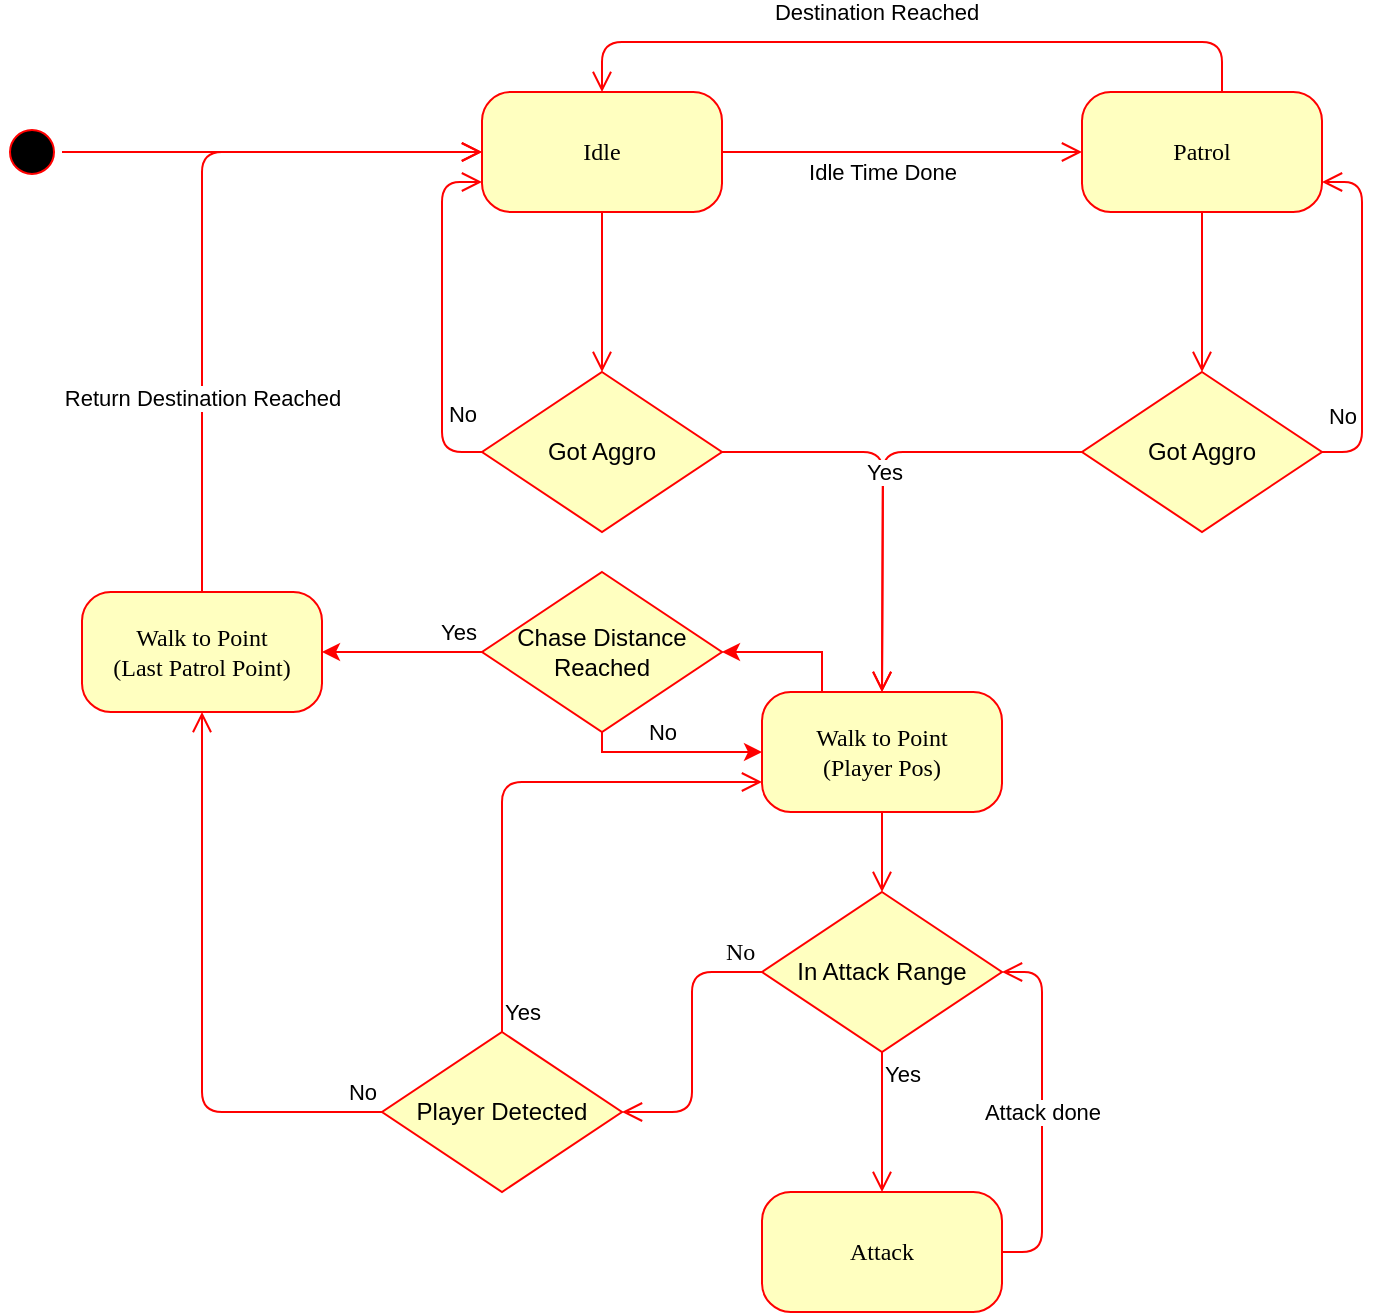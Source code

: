 <mxfile version="24.2.2" type="github">
  <diagram name="Page-1" id="58cdce13-f638-feb5-8d6f-7d28b1aa9fa0">
    <mxGraphModel dx="1633" dy="789" grid="1" gridSize="10" guides="1" tooltips="1" connect="1" arrows="1" fold="1" page="1" pageScale="1" pageWidth="1200" pageHeight="1400" background="none" math="0" shadow="0">
      <root>
        <mxCell id="0" />
        <mxCell id="1" parent="0" />
        <mxCell id="382b91b5511bd0f7-1" value="" style="ellipse;html=1;shape=startState;fillColor=#000000;strokeColor=#ff0000;rounded=1;shadow=0;comic=0;labelBackgroundColor=none;fontFamily=Verdana;fontSize=12;fontColor=#000000;align=center;direction=south;" parent="1" vertex="1">
          <mxGeometry y="135" width="30" height="30" as="geometry" />
        </mxCell>
        <mxCell id="JUWiWhIVb3IbLbOKeKsi-12" style="edgeStyle=orthogonalEdgeStyle;rounded=1;orthogonalLoop=1;jettySize=auto;html=1;exitX=1;exitY=0.5;exitDx=0;exitDy=0;entryX=0;entryY=0.5;entryDx=0;entryDy=0;strokeColor=#ff0000;align=left;verticalAlign=middle;fontFamily=Verdana;fontSize=12;fontColor=default;labelBackgroundColor=none;endArrow=open;endSize=8;" parent="1" source="382b91b5511bd0f7-6" target="JUWiWhIVb3IbLbOKeKsi-3" edge="1">
          <mxGeometry relative="1" as="geometry" />
        </mxCell>
        <mxCell id="JUWiWhIVb3IbLbOKeKsi-14" value="Idle Time Done" style="edgeLabel;html=1;align=center;verticalAlign=middle;resizable=0;points=[];" parent="JUWiWhIVb3IbLbOKeKsi-12" vertex="1" connectable="0">
          <mxGeometry x="-0.068" y="2" relative="1" as="geometry">
            <mxPoint x="-4" y="12" as="offset" />
          </mxGeometry>
        </mxCell>
        <mxCell id="JUWiWhIVb3IbLbOKeKsi-49" style="edgeStyle=orthogonalEdgeStyle;rounded=1;orthogonalLoop=1;jettySize=auto;html=1;exitX=0.5;exitY=1;exitDx=0;exitDy=0;entryX=0.5;entryY=0;entryDx=0;entryDy=0;strokeColor=#ff0000;align=left;verticalAlign=middle;fontFamily=Verdana;fontSize=12;fontColor=default;labelBackgroundColor=none;endArrow=open;endSize=8;" parent="1" source="382b91b5511bd0f7-6" target="JUWiWhIVb3IbLbOKeKsi-15" edge="1">
          <mxGeometry relative="1" as="geometry" />
        </mxCell>
        <mxCell id="382b91b5511bd0f7-6" value="Idle" style="rounded=1;whiteSpace=wrap;html=1;arcSize=24;fillColor=#ffffc0;strokeColor=#ff0000;shadow=0;comic=0;labelBackgroundColor=none;fontFamily=Verdana;fontSize=12;fontColor=#000000;align=center;" parent="1" vertex="1">
          <mxGeometry x="240" y="120" width="120" height="60" as="geometry" />
        </mxCell>
        <mxCell id="2a3bc250acf0617d-9" style="edgeStyle=orthogonalEdgeStyle;html=1;labelBackgroundColor=none;endArrow=open;endSize=8;strokeColor=#ff0000;fontFamily=Verdana;fontSize=12;align=left;" parent="1" source="382b91b5511bd0f7-1" target="382b91b5511bd0f7-6" edge="1">
          <mxGeometry relative="1" as="geometry">
            <Array as="points">
              <mxPoint x="140" y="150" />
              <mxPoint x="140" y="150" />
            </Array>
          </mxGeometry>
        </mxCell>
        <mxCell id="JUWiWhIVb3IbLbOKeKsi-28" style="edgeStyle=orthogonalEdgeStyle;rounded=1;orthogonalLoop=1;jettySize=auto;html=1;exitX=0.5;exitY=1;exitDx=0;exitDy=0;entryX=0.5;entryY=0;entryDx=0;entryDy=0;strokeColor=#ff0000;align=left;verticalAlign=middle;fontFamily=Verdana;fontSize=12;fontColor=default;labelBackgroundColor=none;endArrow=open;endSize=8;" parent="1" source="JUWiWhIVb3IbLbOKeKsi-1" target="JUWiWhIVb3IbLbOKeKsi-24" edge="1">
          <mxGeometry relative="1" as="geometry" />
        </mxCell>
        <mxCell id="JUWiWhIVb3IbLbOKeKsi-59" style="edgeStyle=orthogonalEdgeStyle;rounded=0;orthogonalLoop=1;jettySize=auto;html=1;exitX=0.25;exitY=0;exitDx=0;exitDy=0;entryX=1;entryY=0.5;entryDx=0;entryDy=0;strokeColor=#ff0000;align=center;verticalAlign=middle;fontFamily=Helvetica;fontSize=12;fontColor=#000000;fillColor=#ffffc0;" parent="1" source="JUWiWhIVb3IbLbOKeKsi-1" target="JUWiWhIVb3IbLbOKeKsi-54" edge="1">
          <mxGeometry relative="1" as="geometry" />
        </mxCell>
        <mxCell id="JUWiWhIVb3IbLbOKeKsi-1" value="Walk to Point&lt;div&gt;(Player Pos)&lt;/div&gt;" style="rounded=1;whiteSpace=wrap;html=1;arcSize=24;fontColor=#000000;fillColor=#ffffc0;strokeColor=#ff0000;shadow=0;comic=0;align=center;verticalAlign=middle;fontFamily=Verdana;fontSize=12;labelBackgroundColor=none;" parent="1" vertex="1">
          <mxGeometry x="380" y="420" width="120" height="60" as="geometry" />
        </mxCell>
        <mxCell id="JUWiWhIVb3IbLbOKeKsi-19" style="edgeStyle=orthogonalEdgeStyle;rounded=1;orthogonalLoop=1;jettySize=auto;html=1;exitX=0.5;exitY=0;exitDx=0;exitDy=0;strokeColor=#ff0000;align=left;verticalAlign=middle;fontFamily=Verdana;fontSize=12;fontColor=default;labelBackgroundColor=none;endArrow=open;endSize=8;entryX=0.5;entryY=0;entryDx=0;entryDy=0;" parent="1" target="382b91b5511bd0f7-6" edge="1">
          <mxGeometry relative="1" as="geometry">
            <mxPoint x="610" y="165" as="sourcePoint" />
            <mxPoint x="310.0" y="95" as="targetPoint" />
            <Array as="points">
              <mxPoint x="610" y="95" />
              <mxPoint x="300" y="95" />
            </Array>
          </mxGeometry>
        </mxCell>
        <mxCell id="JUWiWhIVb3IbLbOKeKsi-20" value="Destination Reached" style="edgeLabel;html=1;align=center;verticalAlign=middle;resizable=0;points=[];" parent="JUWiWhIVb3IbLbOKeKsi-19" vertex="1" connectable="0">
          <mxGeometry x="0.201" relative="1" as="geometry">
            <mxPoint y="-15" as="offset" />
          </mxGeometry>
        </mxCell>
        <mxCell id="JUWiWhIVb3IbLbOKeKsi-50" style="edgeStyle=orthogonalEdgeStyle;rounded=1;orthogonalLoop=1;jettySize=auto;html=1;exitX=0.5;exitY=1;exitDx=0;exitDy=0;entryX=0.5;entryY=0;entryDx=0;entryDy=0;strokeColor=#ff0000;align=left;verticalAlign=middle;fontFamily=Verdana;fontSize=12;fontColor=default;labelBackgroundColor=none;endArrow=open;endSize=8;" parent="1" source="JUWiWhIVb3IbLbOKeKsi-3" target="JUWiWhIVb3IbLbOKeKsi-44" edge="1">
          <mxGeometry relative="1" as="geometry" />
        </mxCell>
        <mxCell id="JUWiWhIVb3IbLbOKeKsi-3" value="Patrol" style="rounded=1;whiteSpace=wrap;html=1;arcSize=24;fontColor=#000000;fillColor=#ffffc0;strokeColor=#ff0000;glass=0;shadow=0;comic=0;align=center;verticalAlign=middle;fontFamily=Verdana;fontSize=12;labelBackgroundColor=none;" parent="1" vertex="1">
          <mxGeometry x="540" y="120" width="120" height="60" as="geometry" />
        </mxCell>
        <mxCell id="JUWiWhIVb3IbLbOKeKsi-41" style="edgeStyle=orthogonalEdgeStyle;rounded=1;orthogonalLoop=1;jettySize=auto;html=1;exitX=1;exitY=0.5;exitDx=0;exitDy=0;entryX=1;entryY=0.5;entryDx=0;entryDy=0;strokeColor=#ff0000;align=left;verticalAlign=middle;fontFamily=Verdana;fontSize=12;fontColor=default;labelBackgroundColor=none;endArrow=open;endSize=8;" parent="1" source="JUWiWhIVb3IbLbOKeKsi-7" target="JUWiWhIVb3IbLbOKeKsi-24" edge="1">
          <mxGeometry relative="1" as="geometry" />
        </mxCell>
        <mxCell id="JUWiWhIVb3IbLbOKeKsi-42" value="Attack done" style="edgeLabel;html=1;align=center;verticalAlign=middle;resizable=0;points=[];" parent="JUWiWhIVb3IbLbOKeKsi-41" vertex="1" connectable="0">
          <mxGeometry x="0.237" y="-1" relative="1" as="geometry">
            <mxPoint x="-1" y="21" as="offset" />
          </mxGeometry>
        </mxCell>
        <mxCell id="JUWiWhIVb3IbLbOKeKsi-7" value="Attack" style="rounded=1;whiteSpace=wrap;html=1;arcSize=24;fontColor=#000000;fillColor=#ffffc0;strokeColor=#ff0000;shadow=0;comic=0;align=center;verticalAlign=middle;fontFamily=Verdana;fontSize=12;labelBackgroundColor=none;" parent="1" vertex="1">
          <mxGeometry x="380" y="670" width="120" height="60" as="geometry" />
        </mxCell>
        <mxCell id="JUWiWhIVb3IbLbOKeKsi-37" style="edgeStyle=orthogonalEdgeStyle;rounded=1;orthogonalLoop=1;jettySize=auto;html=1;exitX=0.5;exitY=0;exitDx=0;exitDy=0;entryX=0;entryY=0.5;entryDx=0;entryDy=0;strokeColor=#ff0000;align=left;verticalAlign=middle;fontFamily=Verdana;fontSize=12;fontColor=default;labelBackgroundColor=none;endArrow=open;endSize=8;" parent="1" source="JUWiWhIVb3IbLbOKeKsi-10" target="382b91b5511bd0f7-6" edge="1">
          <mxGeometry relative="1" as="geometry" />
        </mxCell>
        <mxCell id="JUWiWhIVb3IbLbOKeKsi-38" value="Return Destination Reached" style="edgeLabel;html=1;align=center;verticalAlign=middle;resizable=0;points=[];" parent="JUWiWhIVb3IbLbOKeKsi-37" vertex="1" connectable="0">
          <mxGeometry x="-0.429" y="-1" relative="1" as="geometry">
            <mxPoint x="-1" y="6" as="offset" />
          </mxGeometry>
        </mxCell>
        <mxCell id="JUWiWhIVb3IbLbOKeKsi-10" value="Walk to Point&lt;div&gt;(Last Patrol Point)&lt;/div&gt;" style="rounded=1;whiteSpace=wrap;html=1;arcSize=24;fontColor=#000000;fillColor=#ffffc0;strokeColor=#ff0000;shadow=0;comic=0;align=center;verticalAlign=middle;fontFamily=Verdana;fontSize=12;labelBackgroundColor=none;" parent="1" vertex="1">
          <mxGeometry x="40" y="370" width="120" height="60" as="geometry" />
        </mxCell>
        <mxCell id="JUWiWhIVb3IbLbOKeKsi-46" style="edgeStyle=orthogonalEdgeStyle;rounded=1;orthogonalLoop=1;jettySize=auto;html=1;exitX=1;exitY=0.5;exitDx=0;exitDy=0;strokeColor=#ff0000;align=left;verticalAlign=middle;fontFamily=Verdana;fontSize=12;fontColor=default;labelBackgroundColor=none;endArrow=open;endSize=8;" parent="1" source="JUWiWhIVb3IbLbOKeKsi-15" edge="1">
          <mxGeometry relative="1" as="geometry">
            <mxPoint x="440" y="420" as="targetPoint" />
          </mxGeometry>
        </mxCell>
        <mxCell id="JUWiWhIVb3IbLbOKeKsi-47" style="edgeStyle=orthogonalEdgeStyle;rounded=1;orthogonalLoop=1;jettySize=auto;html=1;exitX=0;exitY=0.5;exitDx=0;exitDy=0;entryX=0;entryY=0.75;entryDx=0;entryDy=0;strokeColor=#ff0000;align=left;verticalAlign=middle;fontFamily=Verdana;fontSize=12;fontColor=default;labelBackgroundColor=none;endArrow=open;endSize=8;" parent="1" source="JUWiWhIVb3IbLbOKeKsi-15" target="382b91b5511bd0f7-6" edge="1">
          <mxGeometry relative="1" as="geometry" />
        </mxCell>
        <mxCell id="JUWiWhIVb3IbLbOKeKsi-51" value="No" style="edgeLabel;html=1;align=center;verticalAlign=middle;resizable=0;points=[];" parent="JUWiWhIVb3IbLbOKeKsi-47" vertex="1" connectable="0">
          <mxGeometry x="0.025" y="2" relative="1" as="geometry">
            <mxPoint x="12" y="50" as="offset" />
          </mxGeometry>
        </mxCell>
        <mxCell id="JUWiWhIVb3IbLbOKeKsi-15" value="Got Aggro" style="rhombus;whiteSpace=wrap;html=1;fontColor=#000000;fillColor=#ffffc0;strokeColor=#ff0000;" parent="1" vertex="1">
          <mxGeometry x="240" y="260" width="120" height="80" as="geometry" />
        </mxCell>
        <mxCell id="JUWiWhIVb3IbLbOKeKsi-29" style="edgeStyle=orthogonalEdgeStyle;rounded=1;orthogonalLoop=1;jettySize=auto;html=1;exitX=0.5;exitY=1;exitDx=0;exitDy=0;entryX=0.5;entryY=0;entryDx=0;entryDy=0;strokeColor=#ff0000;align=left;verticalAlign=middle;fontFamily=Verdana;fontSize=12;fontColor=default;labelBackgroundColor=none;endArrow=open;endSize=8;" parent="1" source="JUWiWhIVb3IbLbOKeKsi-24" target="JUWiWhIVb3IbLbOKeKsi-7" edge="1">
          <mxGeometry relative="1" as="geometry" />
        </mxCell>
        <mxCell id="JUWiWhIVb3IbLbOKeKsi-33" value="Yes" style="edgeLabel;html=1;align=center;verticalAlign=middle;resizable=0;points=[];" parent="JUWiWhIVb3IbLbOKeKsi-29" vertex="1" connectable="0">
          <mxGeometry x="-0.014" y="2" relative="1" as="geometry">
            <mxPoint x="8" y="-24" as="offset" />
          </mxGeometry>
        </mxCell>
        <mxCell id="JUWiWhIVb3IbLbOKeKsi-31" style="edgeStyle=orthogonalEdgeStyle;rounded=1;orthogonalLoop=1;jettySize=auto;html=1;exitX=0;exitY=0.5;exitDx=0;exitDy=0;entryX=1;entryY=0.5;entryDx=0;entryDy=0;strokeColor=#ff0000;align=left;verticalAlign=middle;fontFamily=Verdana;fontSize=12;fontColor=default;labelBackgroundColor=none;endArrow=open;endSize=8;" parent="1" source="JUWiWhIVb3IbLbOKeKsi-24" target="JUWiWhIVb3IbLbOKeKsi-30" edge="1">
          <mxGeometry relative="1" as="geometry" />
        </mxCell>
        <mxCell id="JUWiWhIVb3IbLbOKeKsi-32" value="No" style="edgeLabel;html=1;align=left;verticalAlign=middle;resizable=0;points=[];rounded=1;strokeColor=#ff0000;fontFamily=Verdana;fontSize=12;fontColor=default;labelBackgroundColor=none;" parent="JUWiWhIVb3IbLbOKeKsi-31" vertex="1" connectable="0">
          <mxGeometry x="0.163" y="3" relative="1" as="geometry">
            <mxPoint x="12" y="-57" as="offset" />
          </mxGeometry>
        </mxCell>
        <mxCell id="JUWiWhIVb3IbLbOKeKsi-24" value="In Attack Range" style="rhombus;whiteSpace=wrap;html=1;fontColor=#000000;fillColor=#ffffc0;strokeColor=#ff0000;align=center;verticalAlign=middle;fontFamily=Helvetica;fontSize=12;" parent="1" vertex="1">
          <mxGeometry x="380" y="520" width="120" height="80" as="geometry" />
        </mxCell>
        <mxCell id="JUWiWhIVb3IbLbOKeKsi-34" style="edgeStyle=orthogonalEdgeStyle;rounded=1;orthogonalLoop=1;jettySize=auto;html=1;exitX=0.5;exitY=0;exitDx=0;exitDy=0;entryX=0;entryY=0.75;entryDx=0;entryDy=0;strokeColor=#ff0000;align=left;verticalAlign=middle;fontFamily=Verdana;fontSize=12;fontColor=default;labelBackgroundColor=none;endArrow=open;endSize=8;" parent="1" source="JUWiWhIVb3IbLbOKeKsi-30" target="JUWiWhIVb3IbLbOKeKsi-1" edge="1">
          <mxGeometry relative="1" as="geometry" />
        </mxCell>
        <mxCell id="JUWiWhIVb3IbLbOKeKsi-35" value="Yes" style="edgeLabel;html=1;align=center;verticalAlign=middle;resizable=0;points=[];" parent="JUWiWhIVb3IbLbOKeKsi-34" vertex="1" connectable="0">
          <mxGeometry x="0.073" y="2" relative="1" as="geometry">
            <mxPoint x="-2" y="117" as="offset" />
          </mxGeometry>
        </mxCell>
        <mxCell id="JUWiWhIVb3IbLbOKeKsi-36" style="edgeStyle=orthogonalEdgeStyle;rounded=1;orthogonalLoop=1;jettySize=auto;html=1;exitX=0;exitY=0.5;exitDx=0;exitDy=0;entryX=0.5;entryY=1;entryDx=0;entryDy=0;strokeColor=#ff0000;align=left;verticalAlign=middle;fontFamily=Verdana;fontSize=12;fontColor=default;labelBackgroundColor=none;endArrow=open;endSize=8;" parent="1" source="JUWiWhIVb3IbLbOKeKsi-30" target="JUWiWhIVb3IbLbOKeKsi-10" edge="1">
          <mxGeometry relative="1" as="geometry" />
        </mxCell>
        <mxCell id="JUWiWhIVb3IbLbOKeKsi-43" value="No" style="edgeLabel;html=1;align=center;verticalAlign=middle;resizable=0;points=[];" parent="JUWiWhIVb3IbLbOKeKsi-36" vertex="1" connectable="0">
          <mxGeometry x="-0.09" y="1" relative="1" as="geometry">
            <mxPoint x="81" y="32" as="offset" />
          </mxGeometry>
        </mxCell>
        <mxCell id="JUWiWhIVb3IbLbOKeKsi-30" value="Player Detected" style="rhombus;whiteSpace=wrap;html=1;fontColor=#000000;fillColor=#ffffc0;strokeColor=#ff0000;" parent="1" vertex="1">
          <mxGeometry x="190" y="590" width="120" height="80" as="geometry" />
        </mxCell>
        <mxCell id="JUWiWhIVb3IbLbOKeKsi-45" style="edgeStyle=orthogonalEdgeStyle;rounded=1;orthogonalLoop=1;jettySize=auto;html=1;exitX=0;exitY=0.5;exitDx=0;exitDy=0;strokeColor=#ff0000;align=left;verticalAlign=middle;fontFamily=Verdana;fontSize=12;fontColor=default;labelBackgroundColor=none;endArrow=open;endSize=8;" parent="1" source="JUWiWhIVb3IbLbOKeKsi-44" edge="1">
          <mxGeometry relative="1" as="geometry">
            <mxPoint x="440" y="420" as="targetPoint" />
          </mxGeometry>
        </mxCell>
        <mxCell id="JUWiWhIVb3IbLbOKeKsi-53" value="Yes" style="edgeLabel;html=1;align=center;verticalAlign=middle;resizable=0;points=[];" parent="JUWiWhIVb3IbLbOKeKsi-45" vertex="1" connectable="0">
          <mxGeometry x="-0.721" y="-1" relative="1" as="geometry">
            <mxPoint x="-69" y="11" as="offset" />
          </mxGeometry>
        </mxCell>
        <mxCell id="JUWiWhIVb3IbLbOKeKsi-48" style="edgeStyle=orthogonalEdgeStyle;rounded=1;orthogonalLoop=1;jettySize=auto;html=1;exitX=1;exitY=0.5;exitDx=0;exitDy=0;entryX=1;entryY=0.75;entryDx=0;entryDy=0;strokeColor=#ff0000;align=left;verticalAlign=middle;fontFamily=Verdana;fontSize=12;fontColor=default;labelBackgroundColor=none;endArrow=open;endSize=8;" parent="1" source="JUWiWhIVb3IbLbOKeKsi-44" target="JUWiWhIVb3IbLbOKeKsi-3" edge="1">
          <mxGeometry relative="1" as="geometry" />
        </mxCell>
        <mxCell id="JUWiWhIVb3IbLbOKeKsi-52" value="No" style="edgeLabel;html=1;align=center;verticalAlign=middle;resizable=0;points=[];" parent="JUWiWhIVb3IbLbOKeKsi-48" vertex="1" connectable="0">
          <mxGeometry x="-0.566" y="2" relative="1" as="geometry">
            <mxPoint x="-8" as="offset" />
          </mxGeometry>
        </mxCell>
        <mxCell id="JUWiWhIVb3IbLbOKeKsi-44" value="Got Aggro" style="rhombus;whiteSpace=wrap;html=1;fontColor=#000000;fillColor=#ffffc0;strokeColor=#ff0000;" parent="1" vertex="1">
          <mxGeometry x="540" y="260" width="120" height="80" as="geometry" />
        </mxCell>
        <mxCell id="JUWiWhIVb3IbLbOKeKsi-60" style="edgeStyle=orthogonalEdgeStyle;rounded=0;orthogonalLoop=1;jettySize=auto;html=1;exitX=0.5;exitY=1;exitDx=0;exitDy=0;entryX=0;entryY=0.5;entryDx=0;entryDy=0;strokeColor=#ff0000;align=center;verticalAlign=middle;fontFamily=Helvetica;fontSize=12;fontColor=#000000;fillColor=#ffffc0;" parent="1" source="JUWiWhIVb3IbLbOKeKsi-54" target="JUWiWhIVb3IbLbOKeKsi-1" edge="1">
          <mxGeometry relative="1" as="geometry">
            <Array as="points">
              <mxPoint x="300" y="450" />
            </Array>
          </mxGeometry>
        </mxCell>
        <mxCell id="JUWiWhIVb3IbLbOKeKsi-63" value="No" style="edgeLabel;html=1;align=center;verticalAlign=middle;resizable=0;points=[];" parent="JUWiWhIVb3IbLbOKeKsi-60" vertex="1" connectable="0">
          <mxGeometry x="-0.806" y="-1" relative="1" as="geometry">
            <mxPoint x="31" y="-9" as="offset" />
          </mxGeometry>
        </mxCell>
        <mxCell id="JUWiWhIVb3IbLbOKeKsi-61" style="edgeStyle=orthogonalEdgeStyle;rounded=0;orthogonalLoop=1;jettySize=auto;html=1;exitX=0;exitY=0.5;exitDx=0;exitDy=0;entryX=1;entryY=0.5;entryDx=0;entryDy=0;strokeColor=#ff0000;align=center;verticalAlign=middle;fontFamily=Helvetica;fontSize=12;fontColor=#000000;fillColor=#ffffc0;" parent="1" source="JUWiWhIVb3IbLbOKeKsi-54" target="JUWiWhIVb3IbLbOKeKsi-10" edge="1">
          <mxGeometry relative="1" as="geometry" />
        </mxCell>
        <mxCell id="JUWiWhIVb3IbLbOKeKsi-62" value="Yes" style="edgeLabel;html=1;align=center;verticalAlign=middle;resizable=0;points=[];" parent="JUWiWhIVb3IbLbOKeKsi-61" vertex="1" connectable="0">
          <mxGeometry x="-0.457" relative="1" as="geometry">
            <mxPoint x="9" y="-10" as="offset" />
          </mxGeometry>
        </mxCell>
        <mxCell id="JUWiWhIVb3IbLbOKeKsi-54" value="Chase Distance Reached" style="rhombus;whiteSpace=wrap;html=1;fontColor=#000000;fillColor=#ffffc0;strokeColor=#ff0000;align=center;verticalAlign=middle;fontFamily=Helvetica;fontSize=12;" parent="1" vertex="1">
          <mxGeometry x="240" y="360" width="120" height="80" as="geometry" />
        </mxCell>
      </root>
    </mxGraphModel>
  </diagram>
</mxfile>
